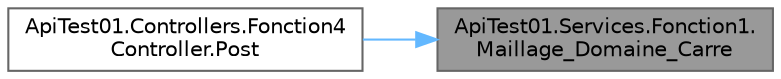digraph "ApiTest01.Services.Fonction1.Maillage_Domaine_Carre"
{
 // LATEX_PDF_SIZE
  bgcolor="transparent";
  edge [fontname=Helvetica,fontsize=10,labelfontname=Helvetica,labelfontsize=10];
  node [fontname=Helvetica,fontsize=10,shape=box,height=0.2,width=0.4];
  rankdir="RL";
  Node1 [id="Node000001",label="ApiTest01.Services.Fonction1.\lMaillage_Domaine_Carre",height=0.2,width=0.4,color="gray40", fillcolor="grey60", style="filled", fontcolor="black",tooltip=" "];
  Node1 -> Node2 [id="edge1_Node000001_Node000002",dir="back",color="steelblue1",style="solid",tooltip=" "];
  Node2 [id="Node000002",label="ApiTest01.Controllers.Fonction4\lController.Post",height=0.2,width=0.4,color="grey40", fillcolor="white", style="filled",URL="$class_api_test01_1_1_controllers_1_1_fonction4_controller.html#abe9f4a7ae3786762399bf7504ee67d24",tooltip="Post a list of list of list of double."];
}
